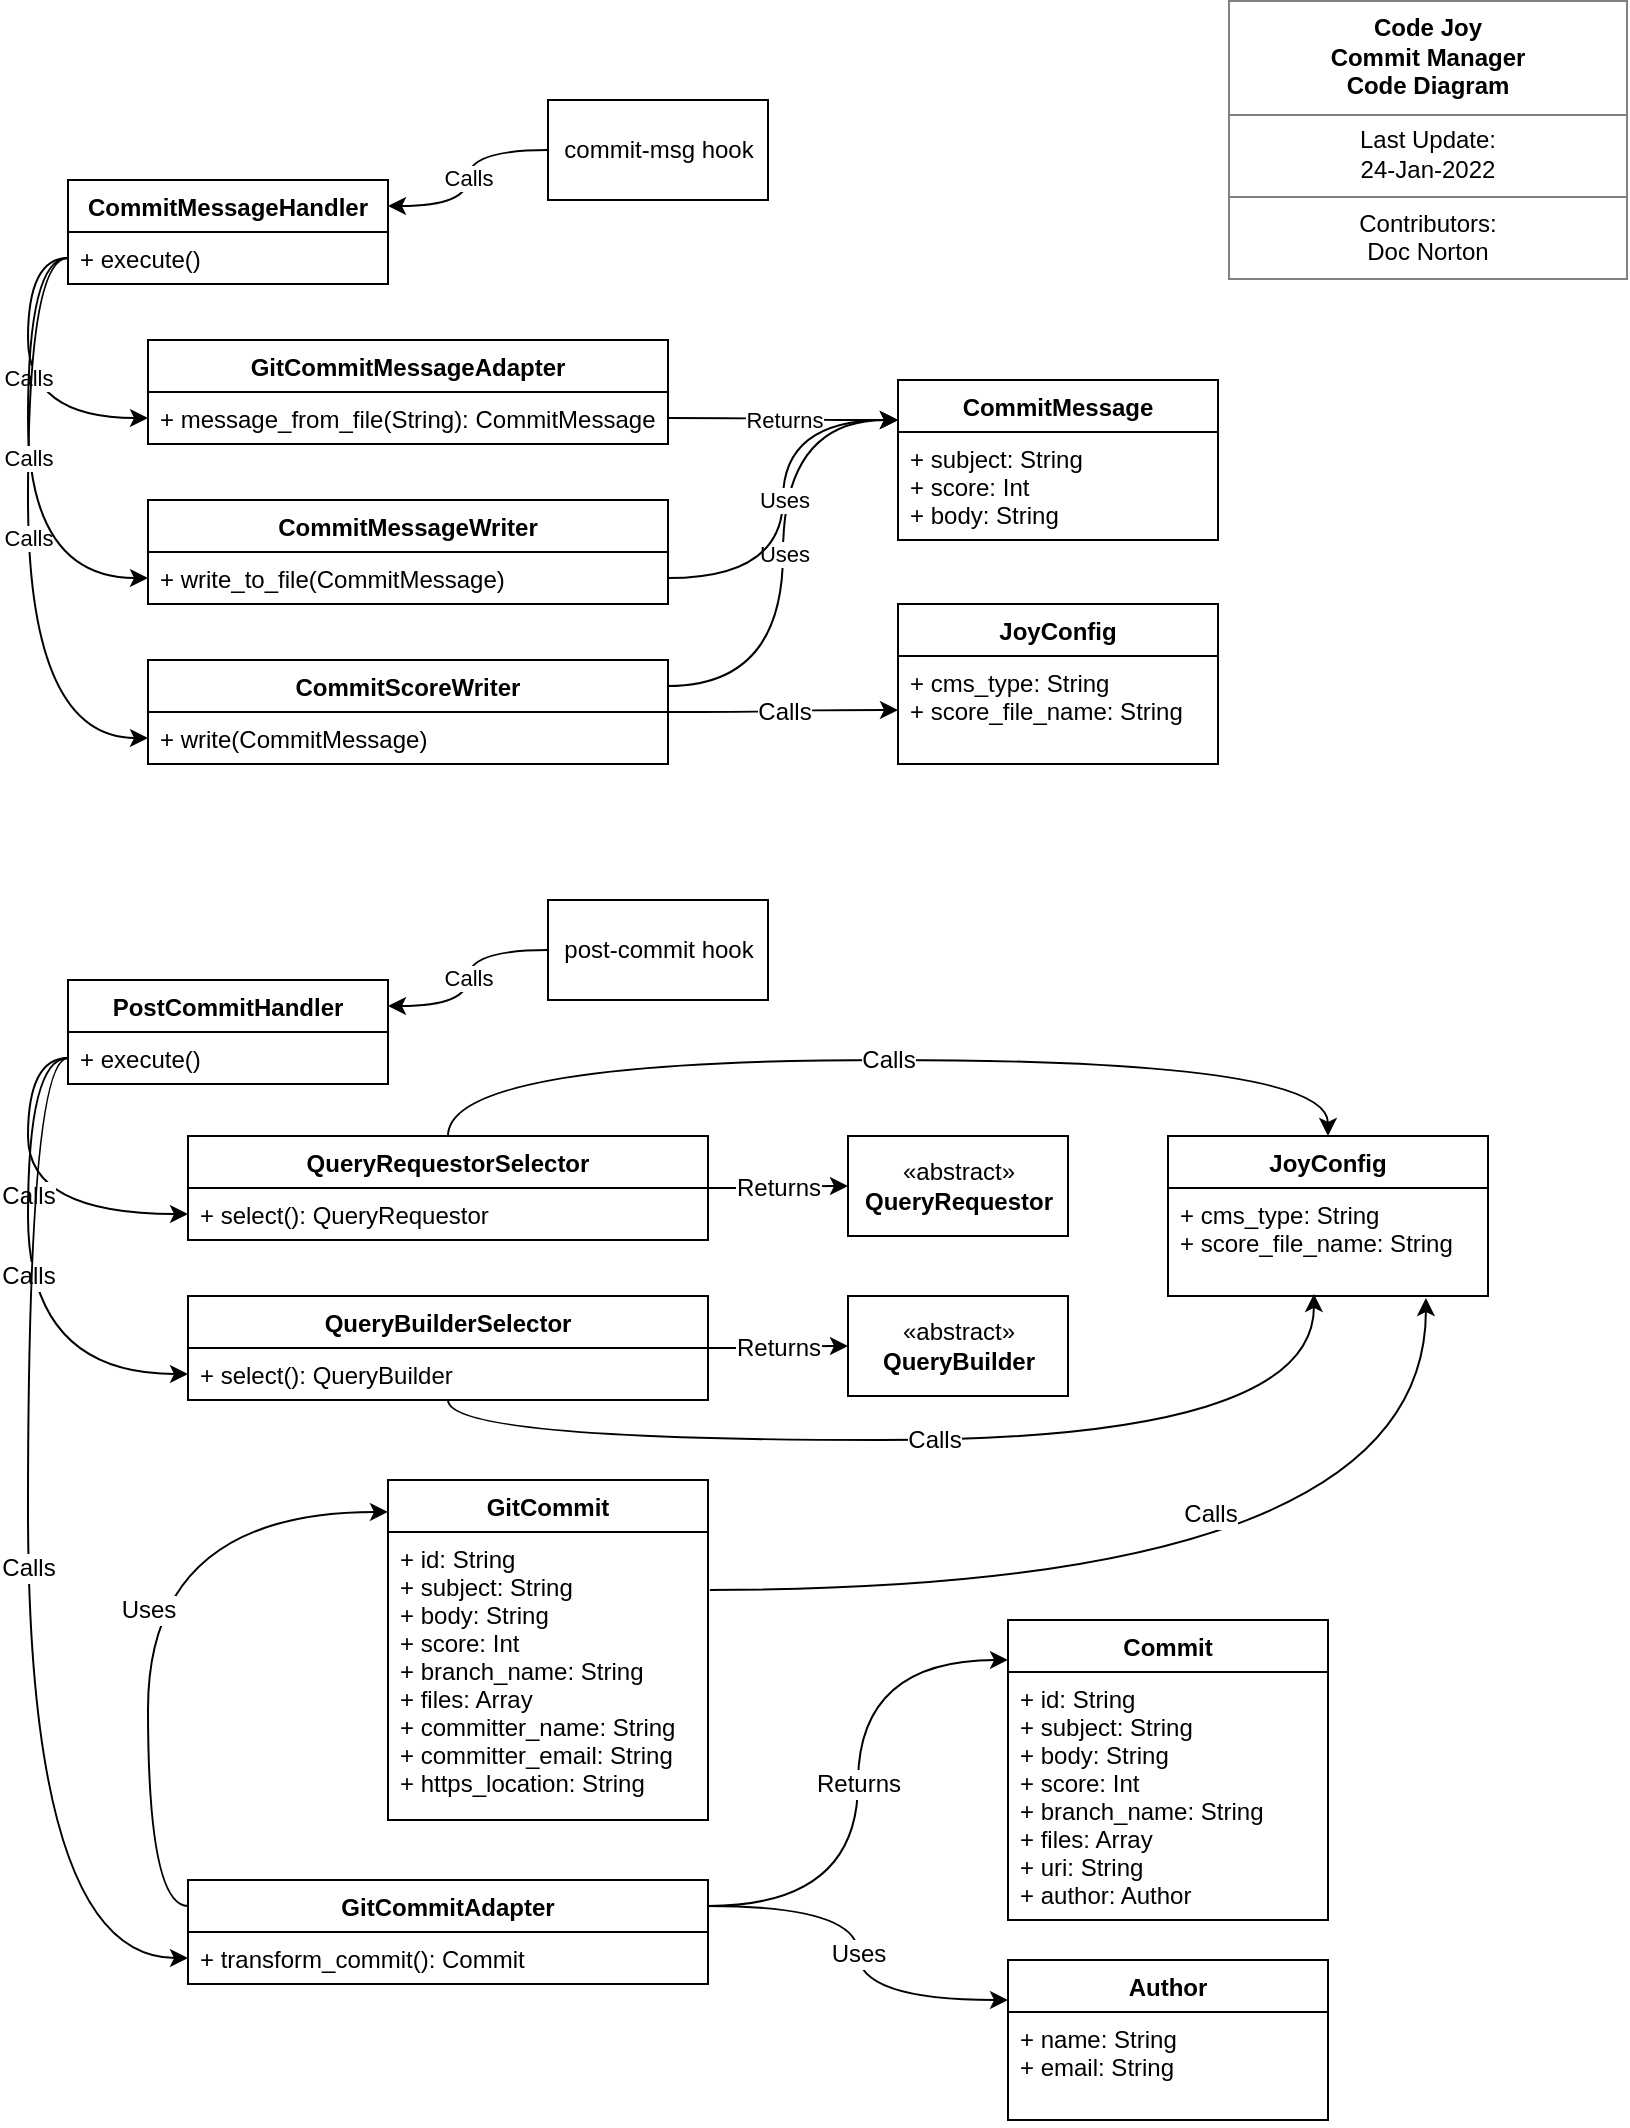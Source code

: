 <mxfile version="16.4.0" type="device"><diagram id="O-0K1OPEuxzuC08-FYf8" name="Page-1"><mxGraphModel dx="1106" dy="822" grid="1" gridSize="10" guides="1" tooltips="1" connect="1" arrows="1" fold="1" page="1" pageScale="1" pageWidth="850" pageHeight="1100" math="0" shadow="0"><root><mxCell id="0"/><mxCell id="1" parent="0"/><mxCell id="4Lirys93-cLv5CpsHmgR-4" value="Calls" style="edgeStyle=orthogonalEdgeStyle;rounded=0;orthogonalLoop=1;jettySize=auto;html=1;entryX=0;entryY=0.5;entryDx=0;entryDy=0;curved=1;exitX=0;exitY=0.5;exitDx=0;exitDy=0;" parent="1" source="4Lirys93-cLv5CpsHmgR-26" target="4Lirys93-cLv5CpsHmgR-11" edge="1"><mxGeometry relative="1" as="geometry"><mxPoint x="82.5" y="90" as="sourcePoint"/><mxPoint x="290" y="270" as="targetPoint"/></mxGeometry></mxCell><mxCell id="4Lirys93-cLv5CpsHmgR-17" value="Calls" style="edgeStyle=orthogonalEdgeStyle;curved=1;rounded=0;orthogonalLoop=1;jettySize=auto;html=1;entryX=0;entryY=0.5;entryDx=0;entryDy=0;exitX=0;exitY=0.5;exitDx=0;exitDy=0;" parent="1" source="4Lirys93-cLv5CpsHmgR-26" target="4Lirys93-cLv5CpsHmgR-16" edge="1"><mxGeometry relative="1" as="geometry"><mxPoint x="82.5" y="90" as="sourcePoint"/></mxGeometry></mxCell><mxCell id="4Lirys93-cLv5CpsHmgR-23" value="Calls" style="edgeStyle=orthogonalEdgeStyle;curved=1;rounded=0;orthogonalLoop=1;jettySize=auto;html=1;entryX=0;entryY=0.5;entryDx=0;entryDy=0;exitX=0;exitY=0.5;exitDx=0;exitDy=0;" parent="1" source="4Lirys93-cLv5CpsHmgR-26" target="4Lirys93-cLv5CpsHmgR-20" edge="1"><mxGeometry relative="1" as="geometry"><mxPoint x="82.5" y="90" as="sourcePoint"/></mxGeometry></mxCell><mxCell id="4Lirys93-cLv5CpsHmgR-6" value="CommitMessage" style="swimlane;fontStyle=1;align=center;verticalAlign=top;childLayout=stackLayout;horizontal=1;startSize=26;horizontalStack=0;resizeParent=1;resizeParentMax=0;resizeLast=0;collapsible=1;marginBottom=0;" parent="1" vertex="1"><mxGeometry x="455" y="220" width="160" height="80" as="geometry"/></mxCell><mxCell id="4Lirys93-cLv5CpsHmgR-7" value="+ subject: String&#10;+ score: Int&#10;+ body: String" style="text;strokeColor=none;fillColor=none;align=left;verticalAlign=top;spacingLeft=4;spacingRight=4;overflow=hidden;rotatable=0;points=[[0,0.5],[1,0.5]];portConstraint=eastwest;" parent="4Lirys93-cLv5CpsHmgR-6" vertex="1"><mxGeometry y="26" width="160" height="54" as="geometry"/></mxCell><mxCell id="4Lirys93-cLv5CpsHmgR-10" value="GitCommitMessageAdapter" style="swimlane;fontStyle=1;childLayout=stackLayout;horizontal=1;startSize=26;fillColor=none;horizontalStack=0;resizeParent=1;resizeParentMax=0;resizeLast=0;collapsible=1;marginBottom=0;" parent="1" vertex="1"><mxGeometry x="80" y="200" width="260" height="52" as="geometry"/></mxCell><mxCell id="4Lirys93-cLv5CpsHmgR-11" value="+ message_from_file(String): CommitMessage" style="text;strokeColor=none;fillColor=none;align=left;verticalAlign=top;spacingLeft=4;spacingRight=4;overflow=hidden;rotatable=0;points=[[0,0.5],[1,0.5]];portConstraint=eastwest;" parent="4Lirys93-cLv5CpsHmgR-10" vertex="1"><mxGeometry y="26" width="260" height="26" as="geometry"/></mxCell><mxCell id="4Lirys93-cLv5CpsHmgR-14" value="Returns" style="edgeStyle=orthogonalEdgeStyle;rounded=0;orthogonalLoop=1;jettySize=auto;html=1;entryX=0;entryY=0.25;entryDx=0;entryDy=0;curved=1;" parent="1" source="4Lirys93-cLv5CpsHmgR-11" target="4Lirys93-cLv5CpsHmgR-6" edge="1"><mxGeometry relative="1" as="geometry"/></mxCell><mxCell id="pWU8XjR3QmvuvH8ZQL6g-33" value="Calls" style="edgeStyle=orthogonalEdgeStyle;curved=1;rounded=0;orthogonalLoop=1;jettySize=auto;html=1;entryX=0;entryY=0.5;entryDx=0;entryDy=0;fontFamily=Helvetica;fontSize=12;fontColor=default;startSize=26;" edge="1" parent="1" source="4Lirys93-cLv5CpsHmgR-15" target="pWU8XjR3QmvuvH8ZQL6g-32"><mxGeometry relative="1" as="geometry"/></mxCell><mxCell id="4Lirys93-cLv5CpsHmgR-15" value="CommitScoreWriter" style="swimlane;fontStyle=1;childLayout=stackLayout;horizontal=1;startSize=26;fillColor=none;horizontalStack=0;resizeParent=1;resizeParentMax=0;resizeLast=0;collapsible=1;marginBottom=0;" parent="1" vertex="1"><mxGeometry x="80" y="360" width="260" height="52" as="geometry"/></mxCell><mxCell id="4Lirys93-cLv5CpsHmgR-16" value="+ write(CommitMessage)" style="text;strokeColor=none;fillColor=none;align=left;verticalAlign=top;spacingLeft=4;spacingRight=4;overflow=hidden;rotatable=0;points=[[0,0.5],[1,0.5]];portConstraint=eastwest;" parent="4Lirys93-cLv5CpsHmgR-15" vertex="1"><mxGeometry y="26" width="260" height="26" as="geometry"/></mxCell><mxCell id="4Lirys93-cLv5CpsHmgR-18" value="Uses" style="edgeStyle=orthogonalEdgeStyle;curved=1;rounded=0;orthogonalLoop=1;jettySize=auto;html=1;entryX=0;entryY=0.25;entryDx=0;entryDy=0;exitX=1;exitY=0.25;exitDx=0;exitDy=0;" parent="1" source="4Lirys93-cLv5CpsHmgR-15" target="4Lirys93-cLv5CpsHmgR-6" edge="1"><mxGeometry relative="1" as="geometry"/></mxCell><mxCell id="4Lirys93-cLv5CpsHmgR-19" value="CommitMessageWriter" style="swimlane;fontStyle=1;childLayout=stackLayout;horizontal=1;startSize=26;fillColor=none;horizontalStack=0;resizeParent=1;resizeParentMax=0;resizeLast=0;collapsible=1;marginBottom=0;" parent="1" vertex="1"><mxGeometry x="80" y="280" width="260" height="52" as="geometry"/></mxCell><mxCell id="4Lirys93-cLv5CpsHmgR-20" value="+ write_to_file(CommitMessage)" style="text;strokeColor=none;fillColor=none;align=left;verticalAlign=top;spacingLeft=4;spacingRight=4;overflow=hidden;rotatable=0;points=[[0,0.5],[1,0.5]];portConstraint=eastwest;" parent="4Lirys93-cLv5CpsHmgR-19" vertex="1"><mxGeometry y="26" width="260" height="26" as="geometry"/></mxCell><mxCell id="4Lirys93-cLv5CpsHmgR-24" value="Uses" style="edgeStyle=orthogonalEdgeStyle;curved=1;rounded=0;orthogonalLoop=1;jettySize=auto;html=1;entryX=0;entryY=0.25;entryDx=0;entryDy=0;" parent="1" source="4Lirys93-cLv5CpsHmgR-20" target="4Lirys93-cLv5CpsHmgR-6" edge="1"><mxGeometry relative="1" as="geometry"/></mxCell><mxCell id="4Lirys93-cLv5CpsHmgR-25" value="CommitMessageHandler" style="swimlane;fontStyle=1;childLayout=stackLayout;horizontal=1;startSize=26;fillColor=none;horizontalStack=0;resizeParent=1;resizeParentMax=0;resizeLast=0;collapsible=1;marginBottom=0;" parent="1" vertex="1"><mxGeometry x="40" y="120" width="160" height="52" as="geometry"/></mxCell><mxCell id="4Lirys93-cLv5CpsHmgR-26" value="+ execute()" style="text;strokeColor=none;fillColor=none;align=left;verticalAlign=top;spacingLeft=4;spacingRight=4;overflow=hidden;rotatable=0;points=[[0,0.5],[1,0.5]];portConstraint=eastwest;" parent="4Lirys93-cLv5CpsHmgR-25" vertex="1"><mxGeometry y="26" width="160" height="26" as="geometry"/></mxCell><mxCell id="4Lirys93-cLv5CpsHmgR-30" value="Calls" style="edgeStyle=orthogonalEdgeStyle;curved=1;rounded=0;orthogonalLoop=1;jettySize=auto;html=1;entryX=1;entryY=0.25;entryDx=0;entryDy=0;" parent="1" source="4Lirys93-cLv5CpsHmgR-29" target="4Lirys93-cLv5CpsHmgR-25" edge="1"><mxGeometry relative="1" as="geometry"/></mxCell><mxCell id="4Lirys93-cLv5CpsHmgR-29" value="commit-msg hook" style="html=1;" parent="1" vertex="1"><mxGeometry x="280" y="80" width="110" height="50" as="geometry"/></mxCell><mxCell id="pWU8XjR3QmvuvH8ZQL6g-1" value="Calls" style="edgeStyle=orthogonalEdgeStyle;rounded=0;orthogonalLoop=1;jettySize=auto;html=1;entryX=1;entryY=0.25;entryDx=0;entryDy=0;curved=1;exitX=0;exitY=0.5;exitDx=0;exitDy=0;" edge="1" parent="1" source="4Lirys93-cLv5CpsHmgR-31" target="4Lirys93-cLv5CpsHmgR-32"><mxGeometry relative="1" as="geometry"/></mxCell><mxCell id="4Lirys93-cLv5CpsHmgR-31" value="post-commit hook" style="html=1;" parent="1" vertex="1"><mxGeometry x="280" y="480" width="110" height="50" as="geometry"/></mxCell><mxCell id="4Lirys93-cLv5CpsHmgR-32" value="PostCommitHandler" style="swimlane;fontStyle=1;childLayout=stackLayout;horizontal=1;startSize=26;fillColor=none;horizontalStack=0;resizeParent=1;resizeParentMax=0;resizeLast=0;collapsible=1;marginBottom=0;" parent="1" vertex="1"><mxGeometry x="40" y="520" width="160" height="52" as="geometry"/></mxCell><mxCell id="4Lirys93-cLv5CpsHmgR-33" value="+ execute()" style="text;strokeColor=none;fillColor=none;align=left;verticalAlign=top;spacingLeft=4;spacingRight=4;overflow=hidden;rotatable=0;points=[[0,0.5],[1,0.5]];portConstraint=eastwest;" parent="4Lirys93-cLv5CpsHmgR-32" vertex="1"><mxGeometry y="26" width="160" height="26" as="geometry"/></mxCell><mxCell id="pWU8XjR3QmvuvH8ZQL6g-28" value="Returns" style="edgeStyle=orthogonalEdgeStyle;curved=1;rounded=0;orthogonalLoop=1;jettySize=auto;html=1;entryX=0;entryY=0.5;entryDx=0;entryDy=0;fontFamily=Helvetica;fontSize=12;fontColor=default;startSize=26;" edge="1" parent="1" source="pWU8XjR3QmvuvH8ZQL6g-2" target="pWU8XjR3QmvuvH8ZQL6g-27"><mxGeometry relative="1" as="geometry"/></mxCell><mxCell id="pWU8XjR3QmvuvH8ZQL6g-2" value="QueryRequestorSelector" style="swimlane;fontStyle=1;childLayout=stackLayout;horizontal=1;startSize=26;fillColor=none;horizontalStack=0;resizeParent=1;resizeParentMax=0;resizeLast=0;collapsible=1;marginBottom=0;" vertex="1" parent="1"><mxGeometry x="100" y="598" width="260" height="52" as="geometry"/></mxCell><mxCell id="pWU8XjR3QmvuvH8ZQL6g-3" value="+ select(): QueryRequestor" style="text;strokeColor=none;fillColor=none;align=left;verticalAlign=top;spacingLeft=4;spacingRight=4;overflow=hidden;rotatable=0;points=[[0,0.5],[1,0.5]];portConstraint=eastwest;" vertex="1" parent="pWU8XjR3QmvuvH8ZQL6g-2"><mxGeometry y="26" width="260" height="26" as="geometry"/></mxCell><mxCell id="pWU8XjR3QmvuvH8ZQL6g-4" value="JoyConfig" style="swimlane;fontStyle=1;align=center;verticalAlign=top;childLayout=stackLayout;horizontal=1;startSize=26;horizontalStack=0;resizeParent=1;resizeParentMax=0;resizeLast=0;collapsible=1;marginBottom=0;" vertex="1" parent="1"><mxGeometry x="590" y="598" width="160" height="80" as="geometry"/></mxCell><mxCell id="pWU8XjR3QmvuvH8ZQL6g-5" value="+ cms_type: String&#10;+ score_file_name: String" style="text;strokeColor=none;fillColor=none;align=left;verticalAlign=top;spacingLeft=4;spacingRight=4;overflow=hidden;rotatable=0;points=[[0,0.5],[1,0.5]];portConstraint=eastwest;" vertex="1" parent="pWU8XjR3QmvuvH8ZQL6g-4"><mxGeometry y="26" width="160" height="54" as="geometry"/></mxCell><mxCell id="pWU8XjR3QmvuvH8ZQL6g-6" value="Calls" style="edgeStyle=orthogonalEdgeStyle;curved=1;rounded=0;orthogonalLoop=1;jettySize=auto;html=1;entryX=0;entryY=0.5;entryDx=0;entryDy=0;fontFamily=Helvetica;fontSize=12;fontColor=default;startSize=26;exitX=0;exitY=0.5;exitDx=0;exitDy=0;" edge="1" parent="1" source="4Lirys93-cLv5CpsHmgR-33" target="pWU8XjR3QmvuvH8ZQL6g-3"><mxGeometry relative="1" as="geometry"/></mxCell><mxCell id="pWU8XjR3QmvuvH8ZQL6g-30" value="Returns" style="edgeStyle=orthogonalEdgeStyle;curved=1;rounded=0;orthogonalLoop=1;jettySize=auto;html=1;entryX=0;entryY=0.5;entryDx=0;entryDy=0;fontFamily=Helvetica;fontSize=12;fontColor=default;startSize=26;" edge="1" parent="1" source="pWU8XjR3QmvuvH8ZQL6g-8" target="pWU8XjR3QmvuvH8ZQL6g-29"><mxGeometry relative="1" as="geometry"/></mxCell><mxCell id="pWU8XjR3QmvuvH8ZQL6g-8" value="QueryBuilderSelector" style="swimlane;fontStyle=1;childLayout=stackLayout;horizontal=1;startSize=26;fillColor=none;horizontalStack=0;resizeParent=1;resizeParentMax=0;resizeLast=0;collapsible=1;marginBottom=0;" vertex="1" parent="1"><mxGeometry x="100" y="678" width="260" height="52" as="geometry"/></mxCell><mxCell id="pWU8XjR3QmvuvH8ZQL6g-9" value="+ select(): QueryBuilder" style="text;strokeColor=none;fillColor=none;align=left;verticalAlign=top;spacingLeft=4;spacingRight=4;overflow=hidden;rotatable=0;points=[[0,0.5],[1,0.5]];portConstraint=eastwest;" vertex="1" parent="pWU8XjR3QmvuvH8ZQL6g-8"><mxGeometry y="26" width="260" height="26" as="geometry"/></mxCell><mxCell id="pWU8XjR3QmvuvH8ZQL6g-10" value="Calls" style="edgeStyle=orthogonalEdgeStyle;curved=1;rounded=0;orthogonalLoop=1;jettySize=auto;html=1;entryX=0;entryY=0.5;entryDx=0;entryDy=0;fontFamily=Helvetica;fontSize=12;fontColor=default;startSize=26;exitX=0;exitY=0.5;exitDx=0;exitDy=0;" edge="1" parent="1" source="4Lirys93-cLv5CpsHmgR-33" target="pWU8XjR3QmvuvH8ZQL6g-9"><mxGeometry relative="1" as="geometry"/></mxCell><mxCell id="pWU8XjR3QmvuvH8ZQL6g-18" value="Uses" style="edgeStyle=orthogonalEdgeStyle;curved=1;rounded=0;orthogonalLoop=1;jettySize=auto;html=1;entryX=0;entryY=0.094;entryDx=0;entryDy=0;entryPerimeter=0;fontFamily=Helvetica;fontSize=12;fontColor=default;startSize=26;exitX=0;exitY=0.25;exitDx=0;exitDy=0;" edge="1" parent="1" source="pWU8XjR3QmvuvH8ZQL6g-12" target="pWU8XjR3QmvuvH8ZQL6g-15"><mxGeometry relative="1" as="geometry"/></mxCell><mxCell id="pWU8XjR3QmvuvH8ZQL6g-12" value="GitCommitAdapter" style="swimlane;fontStyle=1;childLayout=stackLayout;horizontal=1;startSize=26;fillColor=none;horizontalStack=0;resizeParent=1;resizeParentMax=0;resizeLast=0;collapsible=1;marginBottom=0;" vertex="1" parent="1"><mxGeometry x="100" y="970" width="260" height="52" as="geometry"/></mxCell><mxCell id="pWU8XjR3QmvuvH8ZQL6g-13" value="+ transform_commit(): Commit" style="text;strokeColor=none;fillColor=none;align=left;verticalAlign=top;spacingLeft=4;spacingRight=4;overflow=hidden;rotatable=0;points=[[0,0.5],[1,0.5]];portConstraint=eastwest;" vertex="1" parent="pWU8XjR3QmvuvH8ZQL6g-12"><mxGeometry y="26" width="260" height="26" as="geometry"/></mxCell><mxCell id="pWU8XjR3QmvuvH8ZQL6g-14" value="Calls" style="edgeStyle=orthogonalEdgeStyle;curved=1;rounded=0;orthogonalLoop=1;jettySize=auto;html=1;entryX=0;entryY=0.5;entryDx=0;entryDy=0;fontFamily=Helvetica;fontSize=12;fontColor=default;startSize=26;exitX=0;exitY=0.5;exitDx=0;exitDy=0;" edge="1" parent="1" source="4Lirys93-cLv5CpsHmgR-33" target="pWU8XjR3QmvuvH8ZQL6g-13"><mxGeometry relative="1" as="geometry"/></mxCell><mxCell id="pWU8XjR3QmvuvH8ZQL6g-17" value="" style="group" vertex="1" connectable="0" parent="1"><mxGeometry x="200" y="770" width="160" height="170" as="geometry"/></mxCell><mxCell id="pWU8XjR3QmvuvH8ZQL6g-15" value="GitCommit" style="swimlane;fontStyle=1;align=center;verticalAlign=top;childLayout=stackLayout;horizontal=1;startSize=26;horizontalStack=0;resizeParent=1;resizeParentMax=0;resizeLast=0;collapsible=1;marginBottom=0;container=0;" vertex="1" parent="pWU8XjR3QmvuvH8ZQL6g-17"><mxGeometry width="160" height="170" as="geometry"/></mxCell><mxCell id="pWU8XjR3QmvuvH8ZQL6g-16" value="+ id: String&#10;+ subject: String&#10;+ body: String&#10;+ score: Int&#10;+ branch_name: String&#10;+ files: Array&#10;+ committer_name: String&#10;+ committer_email: String&#10;+ https_location: String" style="text;strokeColor=none;fillColor=none;align=left;verticalAlign=top;spacingLeft=4;spacingRight=4;overflow=hidden;rotatable=0;points=[[0,0.5],[1,0.5]];portConstraint=eastwest;" vertex="1" parent="pWU8XjR3QmvuvH8ZQL6g-17"><mxGeometry y="26" width="160" height="144" as="geometry"/></mxCell><mxCell id="pWU8XjR3QmvuvH8ZQL6g-19" value="Author" style="swimlane;fontStyle=1;align=center;verticalAlign=top;childLayout=stackLayout;horizontal=1;startSize=26;horizontalStack=0;resizeParent=1;resizeParentMax=0;resizeLast=0;collapsible=1;marginBottom=0;" vertex="1" parent="1"><mxGeometry x="510" y="1010" width="160" height="80" as="geometry"/></mxCell><mxCell id="pWU8XjR3QmvuvH8ZQL6g-20" value="+ name: String&#10;+ email: String" style="text;strokeColor=none;fillColor=none;align=left;verticalAlign=top;spacingLeft=4;spacingRight=4;overflow=hidden;rotatable=0;points=[[0,0.5],[1,0.5]];portConstraint=eastwest;" vertex="1" parent="pWU8XjR3QmvuvH8ZQL6g-19"><mxGeometry y="26" width="160" height="54" as="geometry"/></mxCell><mxCell id="pWU8XjR3QmvuvH8ZQL6g-21" value="Uses" style="edgeStyle=orthogonalEdgeStyle;curved=1;rounded=0;orthogonalLoop=1;jettySize=auto;html=1;entryX=0;entryY=0.25;entryDx=0;entryDy=0;fontFamily=Helvetica;fontSize=12;fontColor=default;startSize=26;exitX=1;exitY=0.25;exitDx=0;exitDy=0;" edge="1" parent="1" source="pWU8XjR3QmvuvH8ZQL6g-12" target="pWU8XjR3QmvuvH8ZQL6g-19"><mxGeometry relative="1" as="geometry"/></mxCell><mxCell id="pWU8XjR3QmvuvH8ZQL6g-24" value="Returns" style="edgeStyle=orthogonalEdgeStyle;curved=1;rounded=0;orthogonalLoop=1;jettySize=auto;html=1;entryX=0;entryY=0.133;entryDx=0;entryDy=0;fontFamily=Helvetica;fontSize=12;fontColor=default;startSize=26;entryPerimeter=0;exitX=1;exitY=0.25;exitDx=0;exitDy=0;" edge="1" parent="1" source="pWU8XjR3QmvuvH8ZQL6g-12" target="pWU8XjR3QmvuvH8ZQL6g-22"><mxGeometry relative="1" as="geometry"/></mxCell><mxCell id="pWU8XjR3QmvuvH8ZQL6g-25" value="" style="group" vertex="1" connectable="0" parent="1"><mxGeometry x="510" y="840" width="160" height="150" as="geometry"/></mxCell><mxCell id="pWU8XjR3QmvuvH8ZQL6g-22" value="Commit" style="swimlane;fontStyle=1;align=center;verticalAlign=top;childLayout=stackLayout;horizontal=1;startSize=26;horizontalStack=0;resizeParent=1;resizeParentMax=0;resizeLast=0;collapsible=1;marginBottom=0;container=0;" vertex="1" parent="pWU8XjR3QmvuvH8ZQL6g-25"><mxGeometry width="160" height="150" as="geometry"/></mxCell><mxCell id="pWU8XjR3QmvuvH8ZQL6g-23" value="+ id: String&#10;+ subject: String&#10;+ body: String&#10;+ score: Int&#10;+ branch_name: String&#10;+ files: Array&#10;+ uri: String&#10;+ author: Author&#10;" style="text;strokeColor=none;fillColor=none;align=left;verticalAlign=top;spacingLeft=4;spacingRight=4;overflow=hidden;rotatable=0;points=[[0,0.5],[1,0.5]];portConstraint=eastwest;" vertex="1" parent="pWU8XjR3QmvuvH8ZQL6g-25"><mxGeometry y="26" width="160" height="124" as="geometry"/></mxCell><mxCell id="pWU8XjR3QmvuvH8ZQL6g-27" value="«abstract»&lt;br&gt;&lt;b&gt;QueryRequestor&lt;/b&gt;" style="html=1;fontFamily=Helvetica;fontSize=12;fontColor=default;startSize=26;strokeColor=default;fillColor=none;" vertex="1" parent="1"><mxGeometry x="430" y="598" width="110" height="50" as="geometry"/></mxCell><mxCell id="pWU8XjR3QmvuvH8ZQL6g-29" value="«abstract»&lt;br&gt;&lt;b&gt;QueryBuilder&lt;/b&gt;" style="html=1;fontFamily=Helvetica;fontSize=12;fontColor=default;startSize=26;strokeColor=default;fillColor=none;" vertex="1" parent="1"><mxGeometry x="430" y="678" width="110" height="50" as="geometry"/></mxCell><mxCell id="pWU8XjR3QmvuvH8ZQL6g-31" value="JoyConfig" style="swimlane;fontStyle=1;align=center;verticalAlign=top;childLayout=stackLayout;horizontal=1;startSize=26;horizontalStack=0;resizeParent=1;resizeParentMax=0;resizeLast=0;collapsible=1;marginBottom=0;" vertex="1" parent="1"><mxGeometry x="455" y="332" width="160" height="80" as="geometry"/></mxCell><mxCell id="pWU8XjR3QmvuvH8ZQL6g-32" value="+ cms_type: String&#10;+ score_file_name: String" style="text;strokeColor=none;fillColor=none;align=left;verticalAlign=top;spacingLeft=4;spacingRight=4;overflow=hidden;rotatable=0;points=[[0,0.5],[1,0.5]];portConstraint=eastwest;" vertex="1" parent="pWU8XjR3QmvuvH8ZQL6g-31"><mxGeometry y="26" width="160" height="54" as="geometry"/></mxCell><mxCell id="pWU8XjR3QmvuvH8ZQL6g-34" value="Calls" style="edgeStyle=orthogonalEdgeStyle;curved=1;rounded=0;orthogonalLoop=1;jettySize=auto;html=1;fontFamily=Helvetica;fontSize=12;fontColor=default;startSize=26;exitX=1.006;exitY=0.201;exitDx=0;exitDy=0;exitPerimeter=0;entryX=0.806;entryY=1.019;entryDx=0;entryDy=0;entryPerimeter=0;" edge="1" parent="1" source="pWU8XjR3QmvuvH8ZQL6g-16" target="pWU8XjR3QmvuvH8ZQL6g-5"><mxGeometry x="-0.007" y="38" relative="1" as="geometry"><mxPoint as="offset"/></mxGeometry></mxCell><mxCell id="pWU8XjR3QmvuvH8ZQL6g-35" value="Calls" style="edgeStyle=orthogonalEdgeStyle;curved=1;rounded=0;orthogonalLoop=1;jettySize=auto;html=1;entryX=0.456;entryY=0.981;entryDx=0;entryDy=0;entryPerimeter=0;fontFamily=Helvetica;fontSize=12;fontColor=default;startSize=26;" edge="1" parent="1" source="pWU8XjR3QmvuvH8ZQL6g-9" target="pWU8XjR3QmvuvH8ZQL6g-5"><mxGeometry relative="1" as="geometry"><Array as="points"><mxPoint x="230" y="750"/><mxPoint x="663" y="750"/></Array></mxGeometry></mxCell><mxCell id="pWU8XjR3QmvuvH8ZQL6g-36" value="Calls" style="edgeStyle=orthogonalEdgeStyle;curved=1;rounded=0;orthogonalLoop=1;jettySize=auto;html=1;entryX=0.5;entryY=0;entryDx=0;entryDy=0;fontFamily=Helvetica;fontSize=12;fontColor=default;startSize=26;exitX=0.5;exitY=0;exitDx=0;exitDy=0;" edge="1" parent="1" source="pWU8XjR3QmvuvH8ZQL6g-2" target="pWU8XjR3QmvuvH8ZQL6g-4"><mxGeometry relative="1" as="geometry"><Array as="points"><mxPoint x="230" y="560"/><mxPoint x="670" y="560"/></Array></mxGeometry></mxCell><mxCell id="pWU8XjR3QmvuvH8ZQL6g-37" value="&lt;table border=&quot;1&quot; width=&quot;100%&quot; cellpadding=&quot;4&quot; style=&quot;width: 100% ; height: 100% ; border-collapse: collapse&quot;&gt;&lt;tbody&gt;&lt;tr&gt;&lt;th align=&quot;center&quot;&gt;&lt;b&gt;Code Joy&lt;br&gt;Commit Manager&lt;br&gt;Code Diagram&lt;/b&gt;&lt;/th&gt;&lt;/tr&gt;&lt;tr&gt;&lt;td align=&quot;center&quot;&gt;Last Update:&lt;br&gt;24-Jan-2022&lt;/td&gt;&lt;/tr&gt;&lt;tr&gt;&lt;td align=&quot;center&quot;&gt;Contributors:&lt;br&gt;Doc Norton&lt;/td&gt;&lt;/tr&gt;&lt;/tbody&gt;&lt;/table&gt;" style="text;html=1;strokeColor=none;fillColor=none;overflow=fill;" vertex="1" parent="1"><mxGeometry x="620" y="30" width="200" height="140" as="geometry"/></mxCell></root></mxGraphModel></diagram></mxfile>